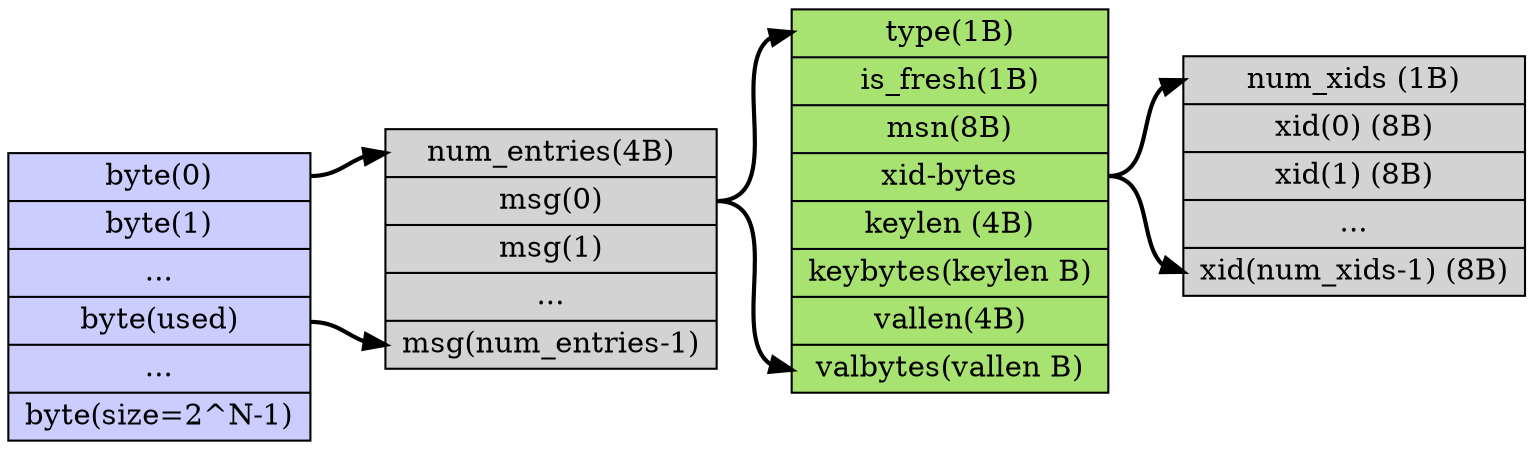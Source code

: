 digraph msgbuffer{
	rankdir = LR ; 
	node [shape = record, style =filled];   
	edge [style = bold]; 


	memory [label = "<head> byte(0)|byte(1)|...|<tail> byte(used)|...|byte(size=2^N-1)", fillcolor="#CCCCFF"]; 


	wbuf [label = "<head> num_entries(4B) | <msg0> msg(0) | msg(1) | ... |<tail> msg(num_entries-1) "]


	msg0 [label = "<head> type(1B) | is_fresh(1B) | msn(8B) |  <xidbytes> xid-bytes | keylen (4B)| keybytes(keylen B) | vallen(4B) | <tail> valbytes(vallen B) ", fillcolor = "#A8E270"]


	xid_bytes  [ label = "<head> num_xids (1B) | xid(0) (8B) | xid(1)  (8B) | ... | <tail> xid(num_xids-1) (8B)"]


	memory:head -> wbuf:head; 
	memory:tail -> wbuf:tail; 

	wbuf:msg0 -> msg0:head; 
	wbuf:msg0 -> msg0:tail;

	msg0:xidbytes -> xid_bytes:head;
	msg0:xidbytes -> xid_bytes:tail; 

}	